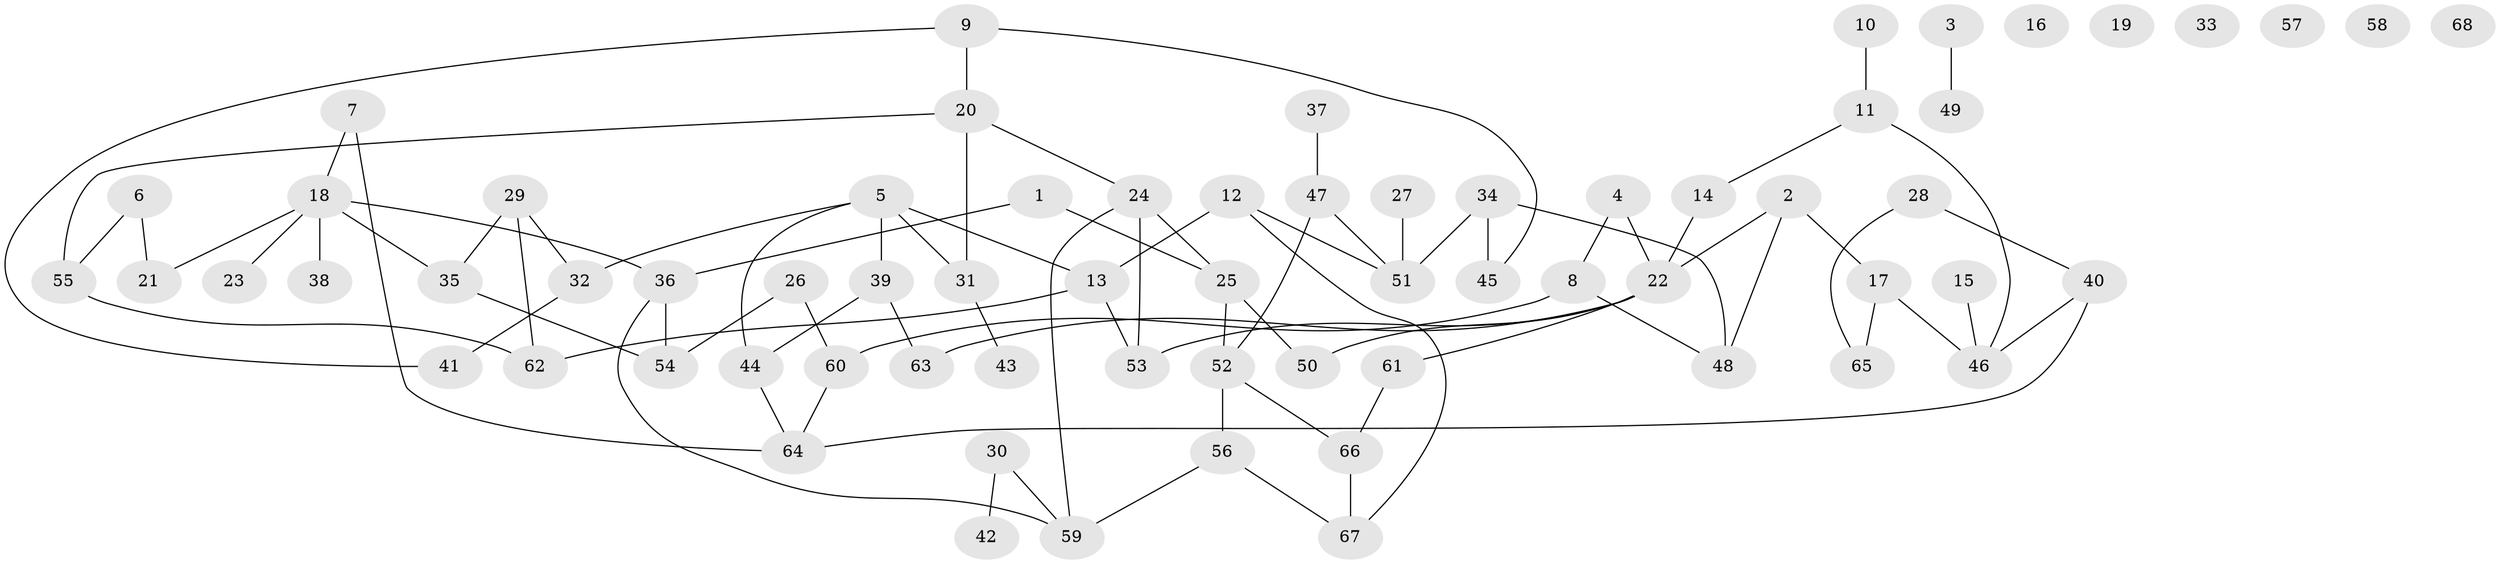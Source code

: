 // coarse degree distribution, {3: 0.4117647058823529, 5: 0.029411764705882353, 8: 0.029411764705882353, 6: 0.029411764705882353, 2: 0.17647058823529413, 4: 0.11764705882352941, 7: 0.058823529411764705, 1: 0.14705882352941177}
// Generated by graph-tools (version 1.1) at 2025/47/03/04/25 22:47:54]
// undirected, 68 vertices, 85 edges
graph export_dot {
  node [color=gray90,style=filled];
  1;
  2;
  3;
  4;
  5;
  6;
  7;
  8;
  9;
  10;
  11;
  12;
  13;
  14;
  15;
  16;
  17;
  18;
  19;
  20;
  21;
  22;
  23;
  24;
  25;
  26;
  27;
  28;
  29;
  30;
  31;
  32;
  33;
  34;
  35;
  36;
  37;
  38;
  39;
  40;
  41;
  42;
  43;
  44;
  45;
  46;
  47;
  48;
  49;
  50;
  51;
  52;
  53;
  54;
  55;
  56;
  57;
  58;
  59;
  60;
  61;
  62;
  63;
  64;
  65;
  66;
  67;
  68;
  1 -- 25;
  1 -- 36;
  2 -- 17;
  2 -- 22;
  2 -- 48;
  3 -- 49;
  4 -- 8;
  4 -- 22;
  5 -- 13;
  5 -- 31;
  5 -- 32;
  5 -- 39;
  5 -- 44;
  6 -- 21;
  6 -- 55;
  7 -- 18;
  7 -- 64;
  8 -- 48;
  8 -- 60;
  9 -- 20;
  9 -- 41;
  9 -- 45;
  10 -- 11;
  11 -- 14;
  11 -- 46;
  12 -- 13;
  12 -- 51;
  12 -- 67;
  13 -- 53;
  13 -- 62;
  14 -- 22;
  15 -- 46;
  17 -- 46;
  17 -- 65;
  18 -- 21;
  18 -- 23;
  18 -- 35;
  18 -- 36;
  18 -- 38;
  20 -- 24;
  20 -- 31;
  20 -- 55;
  22 -- 50;
  22 -- 53;
  22 -- 61;
  22 -- 63;
  24 -- 25;
  24 -- 53;
  24 -- 59;
  25 -- 50;
  25 -- 52;
  26 -- 54;
  26 -- 60;
  27 -- 51;
  28 -- 40;
  28 -- 65;
  29 -- 32;
  29 -- 35;
  29 -- 62;
  30 -- 42;
  30 -- 59;
  31 -- 43;
  32 -- 41;
  34 -- 45;
  34 -- 48;
  34 -- 51;
  35 -- 54;
  36 -- 54;
  36 -- 59;
  37 -- 47;
  39 -- 44;
  39 -- 63;
  40 -- 46;
  40 -- 64;
  44 -- 64;
  47 -- 51;
  47 -- 52;
  52 -- 56;
  52 -- 66;
  55 -- 62;
  56 -- 59;
  56 -- 67;
  60 -- 64;
  61 -- 66;
  66 -- 67;
}
